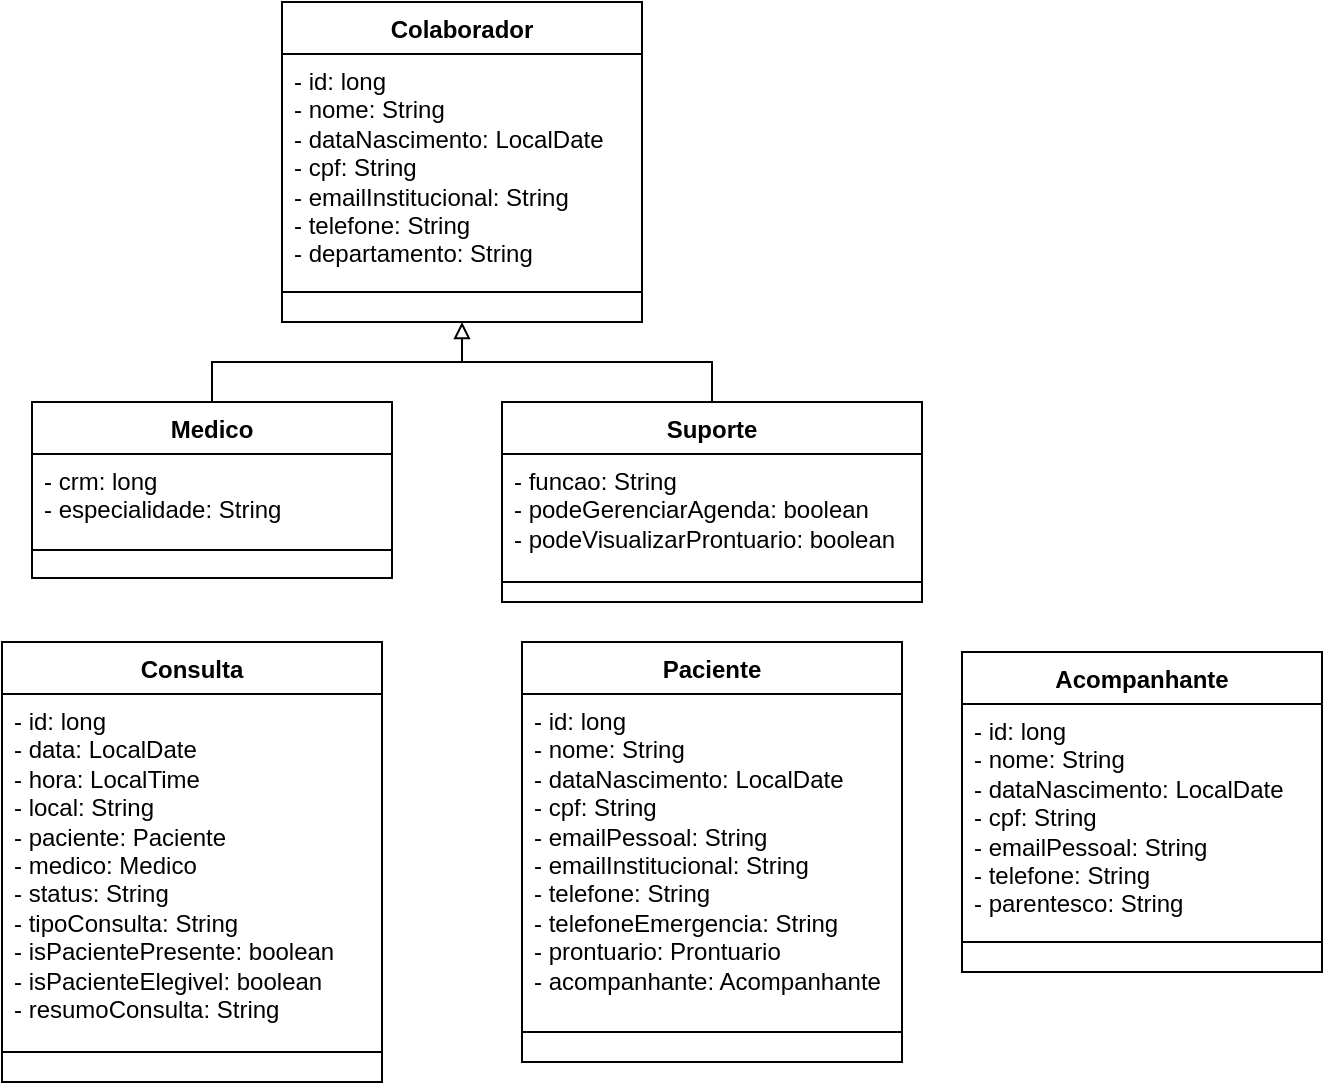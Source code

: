 <mxfile version="26.0.5">
  <diagram id="C5RBs43oDa-KdzZeNtuy" name="Page-1">
    <mxGraphModel dx="1388" dy="626" grid="1" gridSize="10" guides="1" tooltips="1" connect="1" arrows="1" fold="1" page="1" pageScale="1" pageWidth="827" pageHeight="1169" math="0" shadow="0">
      <root>
        <mxCell id="WIyWlLk6GJQsqaUBKTNV-0" />
        <mxCell id="WIyWlLk6GJQsqaUBKTNV-1" parent="WIyWlLk6GJQsqaUBKTNV-0" />
        <mxCell id="e_u33HRkcJUVZcu0vvAd-0" value="Colaborador" style="swimlane;fontStyle=1;align=center;verticalAlign=top;childLayout=stackLayout;horizontal=1;startSize=26;horizontalStack=0;resizeParent=1;resizeParentMax=0;resizeLast=0;collapsible=1;marginBottom=0;whiteSpace=wrap;html=1;" vertex="1" parent="WIyWlLk6GJQsqaUBKTNV-1">
          <mxGeometry x="350" y="120" width="180" height="160" as="geometry" />
        </mxCell>
        <mxCell id="e_u33HRkcJUVZcu0vvAd-1" value="&lt;div&gt;- id: long&lt;/div&gt;- nome: String&lt;div&gt;- dataNascimento: LocalDate&lt;br&gt;&lt;div&gt;- cpf: String&lt;/div&gt;&lt;/div&gt;&lt;div&gt;- emailInstitucional: String&lt;/div&gt;&lt;div&gt;- telefone: String&lt;/div&gt;&lt;div&gt;- departamento: String&lt;/div&gt;" style="text;strokeColor=none;fillColor=none;align=left;verticalAlign=top;spacingLeft=4;spacingRight=4;overflow=hidden;rotatable=0;points=[[0,0.5],[1,0.5]];portConstraint=eastwest;whiteSpace=wrap;html=1;" vertex="1" parent="e_u33HRkcJUVZcu0vvAd-0">
          <mxGeometry y="26" width="180" height="104" as="geometry" />
        </mxCell>
        <mxCell id="e_u33HRkcJUVZcu0vvAd-2" value="" style="line;strokeWidth=1;fillColor=none;align=left;verticalAlign=middle;spacingTop=-1;spacingLeft=3;spacingRight=3;rotatable=0;labelPosition=right;points=[];portConstraint=eastwest;strokeColor=inherit;" vertex="1" parent="e_u33HRkcJUVZcu0vvAd-0">
          <mxGeometry y="130" width="180" height="30" as="geometry" />
        </mxCell>
        <mxCell id="e_u33HRkcJUVZcu0vvAd-19" style="edgeStyle=orthogonalEdgeStyle;rounded=0;orthogonalLoop=1;jettySize=auto;html=1;exitX=0.5;exitY=0;exitDx=0;exitDy=0;entryX=0.5;entryY=1;entryDx=0;entryDy=0;fillColor=#FFFFFF;endArrow=block;endFill=0;" edge="1" parent="WIyWlLk6GJQsqaUBKTNV-1" source="e_u33HRkcJUVZcu0vvAd-5" target="e_u33HRkcJUVZcu0vvAd-0">
          <mxGeometry relative="1" as="geometry" />
        </mxCell>
        <mxCell id="e_u33HRkcJUVZcu0vvAd-5" value="Medico" style="swimlane;fontStyle=1;align=center;verticalAlign=top;childLayout=stackLayout;horizontal=1;startSize=26;horizontalStack=0;resizeParent=1;resizeParentMax=0;resizeLast=0;collapsible=1;marginBottom=0;whiteSpace=wrap;html=1;" vertex="1" parent="WIyWlLk6GJQsqaUBKTNV-1">
          <mxGeometry x="225" y="320" width="180" height="88" as="geometry" />
        </mxCell>
        <mxCell id="e_u33HRkcJUVZcu0vvAd-6" value="&lt;div&gt;- crm: long&lt;/div&gt;- especialidade: String&lt;div&gt;&lt;br&gt;&lt;/div&gt;" style="text;strokeColor=none;fillColor=none;align=left;verticalAlign=top;spacingLeft=4;spacingRight=4;overflow=hidden;rotatable=0;points=[[0,0.5],[1,0.5]];portConstraint=eastwest;whiteSpace=wrap;html=1;" vertex="1" parent="e_u33HRkcJUVZcu0vvAd-5">
          <mxGeometry y="26" width="180" height="34" as="geometry" />
        </mxCell>
        <mxCell id="e_u33HRkcJUVZcu0vvAd-7" value="" style="line;strokeWidth=1;fillColor=none;align=left;verticalAlign=middle;spacingTop=-1;spacingLeft=3;spacingRight=3;rotatable=0;labelPosition=right;points=[];portConstraint=eastwest;strokeColor=inherit;" vertex="1" parent="e_u33HRkcJUVZcu0vvAd-5">
          <mxGeometry y="60" width="180" height="28" as="geometry" />
        </mxCell>
        <mxCell id="e_u33HRkcJUVZcu0vvAd-39" style="edgeStyle=orthogonalEdgeStyle;shape=connector;rounded=0;orthogonalLoop=1;jettySize=auto;html=1;exitX=0.5;exitY=0;exitDx=0;exitDy=0;strokeColor=default;align=center;verticalAlign=middle;fontFamily=Helvetica;fontSize=11;fontColor=default;labelBackgroundColor=default;endArrow=none;fillColor=#FFFFFF;strokeWidth=1;endFill=0;" edge="1" parent="WIyWlLk6GJQsqaUBKTNV-1">
          <mxGeometry relative="1" as="geometry">
            <mxPoint x="410" y="300" as="targetPoint" />
            <mxPoint x="535" y="320" as="sourcePoint" />
            <Array as="points">
              <mxPoint x="565" y="300" />
            </Array>
          </mxGeometry>
        </mxCell>
        <mxCell id="e_u33HRkcJUVZcu0vvAd-14" value="Suporte" style="swimlane;fontStyle=1;align=center;verticalAlign=top;childLayout=stackLayout;horizontal=1;startSize=26;horizontalStack=0;resizeParent=1;resizeParentMax=0;resizeLast=0;collapsible=1;marginBottom=0;whiteSpace=wrap;html=1;" vertex="1" parent="WIyWlLk6GJQsqaUBKTNV-1">
          <mxGeometry x="460" y="320" width="210" height="100" as="geometry" />
        </mxCell>
        <mxCell id="e_u33HRkcJUVZcu0vvAd-15" value="&lt;div&gt;- funcao: String&lt;/div&gt;- podeGerenciarAgenda: boolean&lt;div&gt;- podeVisualizarProntuario: boolean&lt;br&gt;&lt;div&gt;&lt;br&gt;&lt;/div&gt;&lt;/div&gt;" style="text;strokeColor=none;fillColor=none;align=left;verticalAlign=top;spacingLeft=4;spacingRight=4;overflow=hidden;rotatable=0;points=[[0,0.5],[1,0.5]];portConstraint=eastwest;whiteSpace=wrap;html=1;" vertex="1" parent="e_u33HRkcJUVZcu0vvAd-14">
          <mxGeometry y="26" width="210" height="54" as="geometry" />
        </mxCell>
        <mxCell id="e_u33HRkcJUVZcu0vvAd-16" value="" style="line;strokeWidth=1;fillColor=none;align=left;verticalAlign=middle;spacingTop=-1;spacingLeft=3;spacingRight=3;rotatable=0;labelPosition=right;points=[];portConstraint=eastwest;strokeColor=inherit;" vertex="1" parent="e_u33HRkcJUVZcu0vvAd-14">
          <mxGeometry y="80" width="210" height="20" as="geometry" />
        </mxCell>
        <mxCell id="e_u33HRkcJUVZcu0vvAd-46" value="Paciente" style="swimlane;fontStyle=1;align=center;verticalAlign=top;childLayout=stackLayout;horizontal=1;startSize=26;horizontalStack=0;resizeParent=1;resizeParentMax=0;resizeLast=0;collapsible=1;marginBottom=0;whiteSpace=wrap;html=1;" vertex="1" parent="WIyWlLk6GJQsqaUBKTNV-1">
          <mxGeometry x="470" y="440" width="190" height="210" as="geometry" />
        </mxCell>
        <mxCell id="e_u33HRkcJUVZcu0vvAd-47" value="&lt;div&gt;- id: long&lt;/div&gt;- nome: String&lt;div&gt;- dataNascimento: LocalDate&lt;br&gt;&lt;div&gt;- cpf: String&lt;/div&gt;&lt;/div&gt;&lt;div&gt;- emailPessoal: String&lt;/div&gt;&lt;div&gt;- emailInstitucional: String&lt;/div&gt;&lt;div&gt;- telefone: String&lt;/div&gt;&lt;div&gt;- telefoneEmergencia: String&lt;/div&gt;&lt;div&gt;- prontuario: Prontuario&lt;/div&gt;&lt;div&gt;- acompanhante: Acompanhante&lt;/div&gt;" style="text;strokeColor=none;fillColor=none;align=left;verticalAlign=top;spacingLeft=4;spacingRight=4;overflow=hidden;rotatable=0;points=[[0,0.5],[1,0.5]];portConstraint=eastwest;whiteSpace=wrap;html=1;" vertex="1" parent="e_u33HRkcJUVZcu0vvAd-46">
          <mxGeometry y="26" width="190" height="154" as="geometry" />
        </mxCell>
        <mxCell id="e_u33HRkcJUVZcu0vvAd-48" value="" style="line;strokeWidth=1;fillColor=none;align=left;verticalAlign=middle;spacingTop=-1;spacingLeft=3;spacingRight=3;rotatable=0;labelPosition=right;points=[];portConstraint=eastwest;strokeColor=inherit;" vertex="1" parent="e_u33HRkcJUVZcu0vvAd-46">
          <mxGeometry y="180" width="190" height="30" as="geometry" />
        </mxCell>
        <mxCell id="e_u33HRkcJUVZcu0vvAd-49" value="Acompanhante" style="swimlane;fontStyle=1;align=center;verticalAlign=top;childLayout=stackLayout;horizontal=1;startSize=26;horizontalStack=0;resizeParent=1;resizeParentMax=0;resizeLast=0;collapsible=1;marginBottom=0;whiteSpace=wrap;html=1;" vertex="1" parent="WIyWlLk6GJQsqaUBKTNV-1">
          <mxGeometry x="690" y="445" width="180" height="160" as="geometry" />
        </mxCell>
        <mxCell id="e_u33HRkcJUVZcu0vvAd-50" value="&lt;div&gt;- id: long&lt;/div&gt;- nome: String&lt;div&gt;- dataNascimento: LocalDate&lt;br&gt;&lt;div&gt;- cpf: String&lt;/div&gt;&lt;/div&gt;&lt;div&gt;- emailPessoal: String&lt;/div&gt;&lt;div&gt;- telefone: String&lt;/div&gt;&lt;div&gt;- parentesco: String&lt;/div&gt;" style="text;strokeColor=none;fillColor=none;align=left;verticalAlign=top;spacingLeft=4;spacingRight=4;overflow=hidden;rotatable=0;points=[[0,0.5],[1,0.5]];portConstraint=eastwest;whiteSpace=wrap;html=1;" vertex="1" parent="e_u33HRkcJUVZcu0vvAd-49">
          <mxGeometry y="26" width="180" height="104" as="geometry" />
        </mxCell>
        <mxCell id="e_u33HRkcJUVZcu0vvAd-51" value="" style="line;strokeWidth=1;fillColor=none;align=left;verticalAlign=middle;spacingTop=-1;spacingLeft=3;spacingRight=3;rotatable=0;labelPosition=right;points=[];portConstraint=eastwest;strokeColor=inherit;" vertex="1" parent="e_u33HRkcJUVZcu0vvAd-49">
          <mxGeometry y="130" width="180" height="30" as="geometry" />
        </mxCell>
        <mxCell id="e_u33HRkcJUVZcu0vvAd-52" value="Consulta" style="swimlane;fontStyle=1;align=center;verticalAlign=top;childLayout=stackLayout;horizontal=1;startSize=26;horizontalStack=0;resizeParent=1;resizeParentMax=0;resizeLast=0;collapsible=1;marginBottom=0;whiteSpace=wrap;html=1;" vertex="1" parent="WIyWlLk6GJQsqaUBKTNV-1">
          <mxGeometry x="210" y="440" width="190" height="220" as="geometry" />
        </mxCell>
        <mxCell id="e_u33HRkcJUVZcu0vvAd-53" value="&lt;div&gt;- id: long&lt;/div&gt;- data: LocalDate&lt;div&gt;- hora: LocalTime&lt;/div&gt;&lt;div&gt;- local: String&lt;br&gt;&lt;div&gt;- paciente: Paciente&lt;/div&gt;&lt;/div&gt;&lt;div&gt;- medico: Medico&lt;/div&gt;&lt;div&gt;- status: String&lt;/div&gt;&lt;div&gt;- tipoConsulta: String&lt;/div&gt;&lt;div&gt;- isPacientePresente: boolean&lt;br&gt;&lt;/div&gt;&lt;div&gt;- isPacienteElegivel: boolean&lt;/div&gt;&lt;div&gt;- resumoConsulta: String&lt;/div&gt;&lt;div&gt;- observacao: String&lt;/div&gt;" style="text;strokeColor=none;fillColor=none;align=left;verticalAlign=top;spacingLeft=4;spacingRight=4;overflow=hidden;rotatable=0;points=[[0,0.5],[1,0.5]];portConstraint=eastwest;whiteSpace=wrap;html=1;" vertex="1" parent="e_u33HRkcJUVZcu0vvAd-52">
          <mxGeometry y="26" width="190" height="164" as="geometry" />
        </mxCell>
        <mxCell id="e_u33HRkcJUVZcu0vvAd-54" value="" style="line;strokeWidth=1;fillColor=none;align=left;verticalAlign=middle;spacingTop=-1;spacingLeft=3;spacingRight=3;rotatable=0;labelPosition=right;points=[];portConstraint=eastwest;strokeColor=inherit;" vertex="1" parent="e_u33HRkcJUVZcu0vvAd-52">
          <mxGeometry y="190" width="190" height="30" as="geometry" />
        </mxCell>
      </root>
    </mxGraphModel>
  </diagram>
</mxfile>
